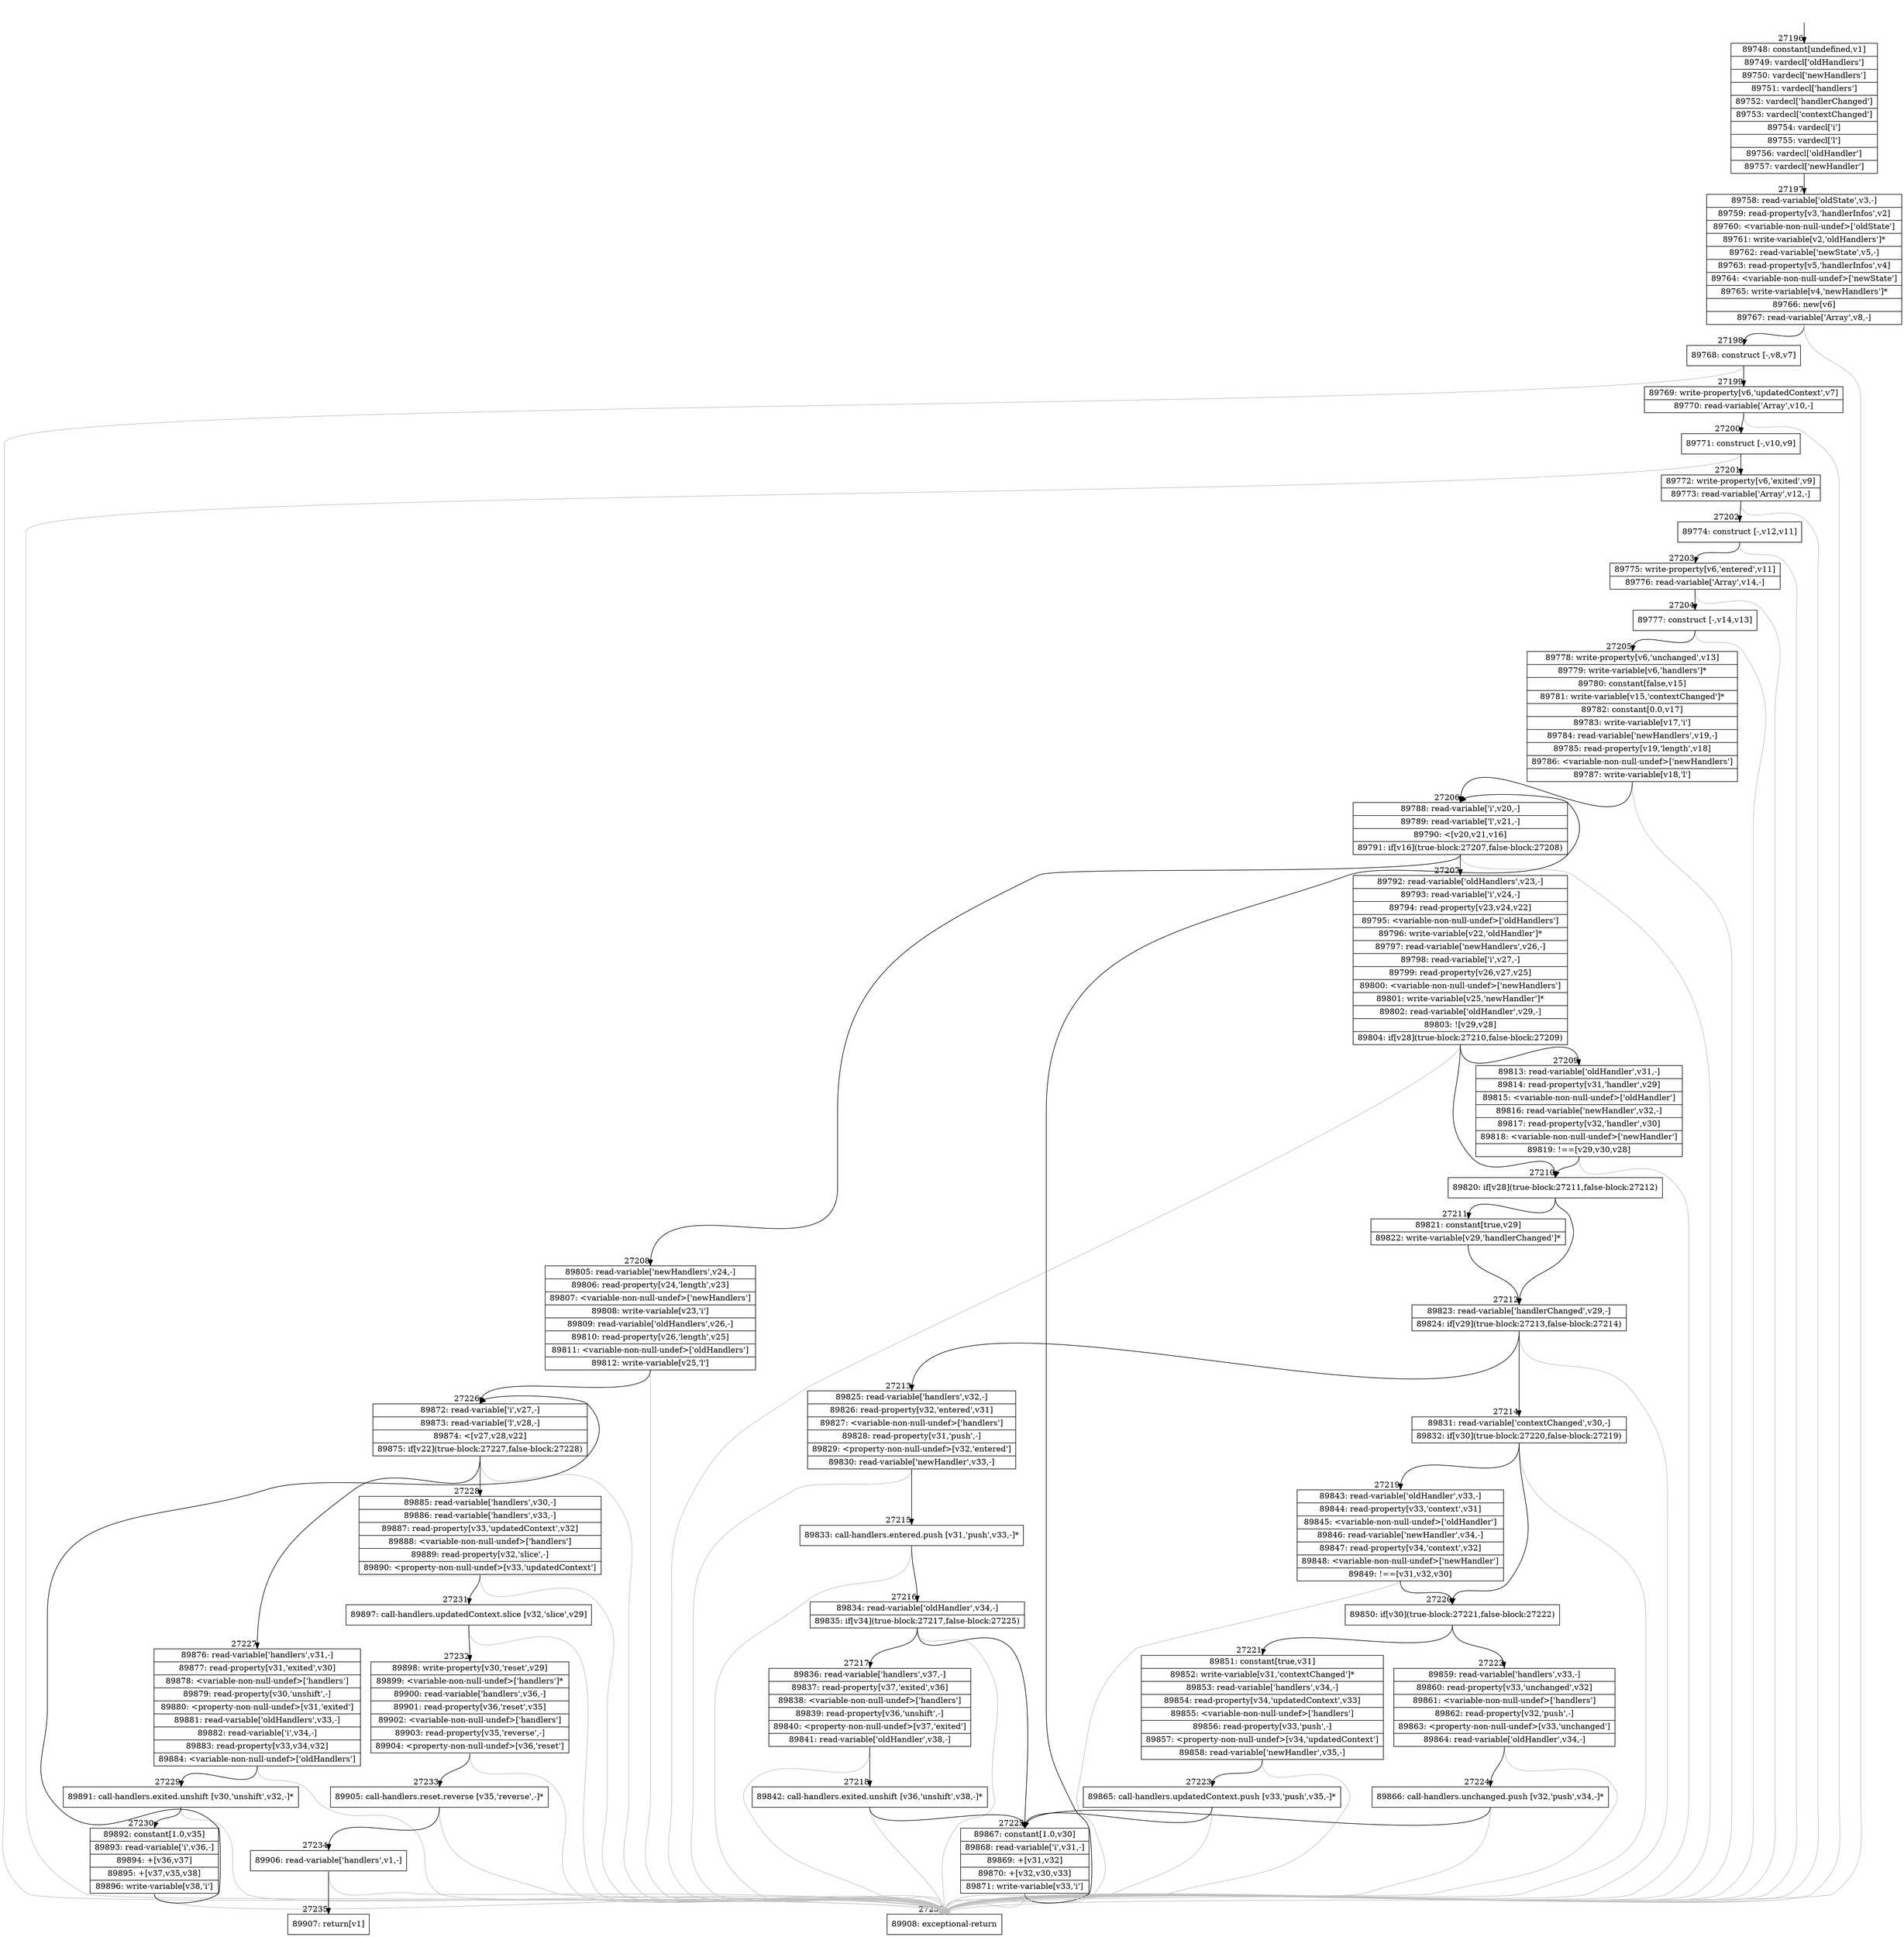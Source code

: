 digraph {
rankdir="TD"
BB_entry2384[shape=none,label=""];
BB_entry2384 -> BB27196 [tailport=s, headport=n, headlabel="    27196"]
BB27196 [shape=record label="{89748: constant[undefined,v1]|89749: vardecl['oldHandlers']|89750: vardecl['newHandlers']|89751: vardecl['handlers']|89752: vardecl['handlerChanged']|89753: vardecl['contextChanged']|89754: vardecl['i']|89755: vardecl['l']|89756: vardecl['oldHandler']|89757: vardecl['newHandler']}" ] 
BB27196 -> BB27197 [tailport=s, headport=n, headlabel="      27197"]
BB27197 [shape=record label="{89758: read-variable['oldState',v3,-]|89759: read-property[v3,'handlerInfos',v2]|89760: \<variable-non-null-undef\>['oldState']|89761: write-variable[v2,'oldHandlers']*|89762: read-variable['newState',v5,-]|89763: read-property[v5,'handlerInfos',v4]|89764: \<variable-non-null-undef\>['newState']|89765: write-variable[v4,'newHandlers']*|89766: new[v6]|89767: read-variable['Array',v8,-]}" ] 
BB27197 -> BB27198 [tailport=s, headport=n, headlabel="      27198"]
BB27197 -> BB27236 [tailport=s, headport=n, color=gray, headlabel="      27236"]
BB27198 [shape=record label="{89768: construct [-,v8,v7]}" ] 
BB27198 -> BB27199 [tailport=s, headport=n, headlabel="      27199"]
BB27198 -> BB27236 [tailport=s, headport=n, color=gray]
BB27199 [shape=record label="{89769: write-property[v6,'updatedContext',v7]|89770: read-variable['Array',v10,-]}" ] 
BB27199 -> BB27200 [tailport=s, headport=n, headlabel="      27200"]
BB27199 -> BB27236 [tailport=s, headport=n, color=gray]
BB27200 [shape=record label="{89771: construct [-,v10,v9]}" ] 
BB27200 -> BB27201 [tailport=s, headport=n, headlabel="      27201"]
BB27200 -> BB27236 [tailport=s, headport=n, color=gray]
BB27201 [shape=record label="{89772: write-property[v6,'exited',v9]|89773: read-variable['Array',v12,-]}" ] 
BB27201 -> BB27202 [tailport=s, headport=n, headlabel="      27202"]
BB27201 -> BB27236 [tailport=s, headport=n, color=gray]
BB27202 [shape=record label="{89774: construct [-,v12,v11]}" ] 
BB27202 -> BB27203 [tailport=s, headport=n, headlabel="      27203"]
BB27202 -> BB27236 [tailport=s, headport=n, color=gray]
BB27203 [shape=record label="{89775: write-property[v6,'entered',v11]|89776: read-variable['Array',v14,-]}" ] 
BB27203 -> BB27204 [tailport=s, headport=n, headlabel="      27204"]
BB27203 -> BB27236 [tailport=s, headport=n, color=gray]
BB27204 [shape=record label="{89777: construct [-,v14,v13]}" ] 
BB27204 -> BB27205 [tailport=s, headport=n, headlabel="      27205"]
BB27204 -> BB27236 [tailport=s, headport=n, color=gray]
BB27205 [shape=record label="{89778: write-property[v6,'unchanged',v13]|89779: write-variable[v6,'handlers']*|89780: constant[false,v15]|89781: write-variable[v15,'contextChanged']*|89782: constant[0.0,v17]|89783: write-variable[v17,'i']|89784: read-variable['newHandlers',v19,-]|89785: read-property[v19,'length',v18]|89786: \<variable-non-null-undef\>['newHandlers']|89787: write-variable[v18,'l']}" ] 
BB27205 -> BB27206 [tailport=s, headport=n, headlabel="      27206"]
BB27205 -> BB27236 [tailport=s, headport=n, color=gray]
BB27206 [shape=record label="{89788: read-variable['i',v20,-]|89789: read-variable['l',v21,-]|89790: \<[v20,v21,v16]|89791: if[v16](true-block:27207,false-block:27208)}" ] 
BB27206 -> BB27207 [tailport=s, headport=n, headlabel="      27207"]
BB27206 -> BB27208 [tailport=s, headport=n, headlabel="      27208"]
BB27206 -> BB27236 [tailport=s, headport=n, color=gray]
BB27207 [shape=record label="{89792: read-variable['oldHandlers',v23,-]|89793: read-variable['i',v24,-]|89794: read-property[v23,v24,v22]|89795: \<variable-non-null-undef\>['oldHandlers']|89796: write-variable[v22,'oldHandler']*|89797: read-variable['newHandlers',v26,-]|89798: read-variable['i',v27,-]|89799: read-property[v26,v27,v25]|89800: \<variable-non-null-undef\>['newHandlers']|89801: write-variable[v25,'newHandler']*|89802: read-variable['oldHandler',v29,-]|89803: ![v29,v28]|89804: if[v28](true-block:27210,false-block:27209)}" ] 
BB27207 -> BB27210 [tailport=s, headport=n, headlabel="      27210"]
BB27207 -> BB27209 [tailport=s, headport=n, headlabel="      27209"]
BB27207 -> BB27236 [tailport=s, headport=n, color=gray]
BB27208 [shape=record label="{89805: read-variable['newHandlers',v24,-]|89806: read-property[v24,'length',v23]|89807: \<variable-non-null-undef\>['newHandlers']|89808: write-variable[v23,'i']|89809: read-variable['oldHandlers',v26,-]|89810: read-property[v26,'length',v25]|89811: \<variable-non-null-undef\>['oldHandlers']|89812: write-variable[v25,'l']}" ] 
BB27208 -> BB27226 [tailport=s, headport=n, headlabel="      27226"]
BB27208 -> BB27236 [tailport=s, headport=n, color=gray]
BB27209 [shape=record label="{89813: read-variable['oldHandler',v31,-]|89814: read-property[v31,'handler',v29]|89815: \<variable-non-null-undef\>['oldHandler']|89816: read-variable['newHandler',v32,-]|89817: read-property[v32,'handler',v30]|89818: \<variable-non-null-undef\>['newHandler']|89819: !==[v29,v30,v28]}" ] 
BB27209 -> BB27210 [tailport=s, headport=n]
BB27209 -> BB27236 [tailport=s, headport=n, color=gray]
BB27210 [shape=record label="{89820: if[v28](true-block:27211,false-block:27212)}" ] 
BB27210 -> BB27211 [tailport=s, headport=n, headlabel="      27211"]
BB27210 -> BB27212 [tailport=s, headport=n, headlabel="      27212"]
BB27211 [shape=record label="{89821: constant[true,v29]|89822: write-variable[v29,'handlerChanged']*}" ] 
BB27211 -> BB27212 [tailport=s, headport=n]
BB27212 [shape=record label="{89823: read-variable['handlerChanged',v29,-]|89824: if[v29](true-block:27213,false-block:27214)}" ] 
BB27212 -> BB27213 [tailport=s, headport=n, headlabel="      27213"]
BB27212 -> BB27214 [tailport=s, headport=n, headlabel="      27214"]
BB27212 -> BB27236 [tailport=s, headport=n, color=gray]
BB27213 [shape=record label="{89825: read-variable['handlers',v32,-]|89826: read-property[v32,'entered',v31]|89827: \<variable-non-null-undef\>['handlers']|89828: read-property[v31,'push',-]|89829: \<property-non-null-undef\>[v32,'entered']|89830: read-variable['newHandler',v33,-]}" ] 
BB27213 -> BB27215 [tailport=s, headport=n, headlabel="      27215"]
BB27213 -> BB27236 [tailport=s, headport=n, color=gray]
BB27214 [shape=record label="{89831: read-variable['contextChanged',v30,-]|89832: if[v30](true-block:27220,false-block:27219)}" ] 
BB27214 -> BB27220 [tailport=s, headport=n, headlabel="      27220"]
BB27214 -> BB27219 [tailport=s, headport=n, headlabel="      27219"]
BB27214 -> BB27236 [tailport=s, headport=n, color=gray]
BB27215 [shape=record label="{89833: call-handlers.entered.push [v31,'push',v33,-]*}" ] 
BB27215 -> BB27216 [tailport=s, headport=n, headlabel="      27216"]
BB27215 -> BB27236 [tailport=s, headport=n, color=gray]
BB27216 [shape=record label="{89834: read-variable['oldHandler',v34,-]|89835: if[v34](true-block:27217,false-block:27225)}" ] 
BB27216 -> BB27217 [tailport=s, headport=n, headlabel="      27217"]
BB27216 -> BB27225 [tailport=s, headport=n, headlabel="      27225"]
BB27216 -> BB27236 [tailport=s, headport=n, color=gray]
BB27217 [shape=record label="{89836: read-variable['handlers',v37,-]|89837: read-property[v37,'exited',v36]|89838: \<variable-non-null-undef\>['handlers']|89839: read-property[v36,'unshift',-]|89840: \<property-non-null-undef\>[v37,'exited']|89841: read-variable['oldHandler',v38,-]}" ] 
BB27217 -> BB27218 [tailport=s, headport=n, headlabel="      27218"]
BB27217 -> BB27236 [tailport=s, headport=n, color=gray]
BB27218 [shape=record label="{89842: call-handlers.exited.unshift [v36,'unshift',v38,-]*}" ] 
BB27218 -> BB27225 [tailport=s, headport=n]
BB27218 -> BB27236 [tailport=s, headport=n, color=gray]
BB27219 [shape=record label="{89843: read-variable['oldHandler',v33,-]|89844: read-property[v33,'context',v31]|89845: \<variable-non-null-undef\>['oldHandler']|89846: read-variable['newHandler',v34,-]|89847: read-property[v34,'context',v32]|89848: \<variable-non-null-undef\>['newHandler']|89849: !==[v31,v32,v30]}" ] 
BB27219 -> BB27220 [tailport=s, headport=n]
BB27219 -> BB27236 [tailport=s, headport=n, color=gray]
BB27220 [shape=record label="{89850: if[v30](true-block:27221,false-block:27222)}" ] 
BB27220 -> BB27221 [tailport=s, headport=n, headlabel="      27221"]
BB27220 -> BB27222 [tailport=s, headport=n, headlabel="      27222"]
BB27221 [shape=record label="{89851: constant[true,v31]|89852: write-variable[v31,'contextChanged']*|89853: read-variable['handlers',v34,-]|89854: read-property[v34,'updatedContext',v33]|89855: \<variable-non-null-undef\>['handlers']|89856: read-property[v33,'push',-]|89857: \<property-non-null-undef\>[v34,'updatedContext']|89858: read-variable['newHandler',v35,-]}" ] 
BB27221 -> BB27223 [tailport=s, headport=n, headlabel="      27223"]
BB27221 -> BB27236 [tailport=s, headport=n, color=gray]
BB27222 [shape=record label="{89859: read-variable['handlers',v33,-]|89860: read-property[v33,'unchanged',v32]|89861: \<variable-non-null-undef\>['handlers']|89862: read-property[v32,'push',-]|89863: \<property-non-null-undef\>[v33,'unchanged']|89864: read-variable['oldHandler',v34,-]}" ] 
BB27222 -> BB27224 [tailport=s, headport=n, headlabel="      27224"]
BB27222 -> BB27236 [tailport=s, headport=n, color=gray]
BB27223 [shape=record label="{89865: call-handlers.updatedContext.push [v33,'push',v35,-]*}" ] 
BB27223 -> BB27225 [tailport=s, headport=n]
BB27223 -> BB27236 [tailport=s, headport=n, color=gray]
BB27224 [shape=record label="{89866: call-handlers.unchanged.push [v32,'push',v34,-]*}" ] 
BB27224 -> BB27225 [tailport=s, headport=n]
BB27224 -> BB27236 [tailport=s, headport=n, color=gray]
BB27225 [shape=record label="{89867: constant[1.0,v30]|89868: read-variable['i',v31,-]|89869: +[v31,v32]|89870: +[v32,v30,v33]|89871: write-variable[v33,'i']}" ] 
BB27225 -> BB27206 [tailport=s, headport=n]
BB27225 -> BB27236 [tailport=s, headport=n, color=gray]
BB27226 [shape=record label="{89872: read-variable['i',v27,-]|89873: read-variable['l',v28,-]|89874: \<[v27,v28,v22]|89875: if[v22](true-block:27227,false-block:27228)}" ] 
BB27226 -> BB27227 [tailport=s, headport=n, headlabel="      27227"]
BB27226 -> BB27228 [tailport=s, headport=n, headlabel="      27228"]
BB27226 -> BB27236 [tailport=s, headport=n, color=gray]
BB27227 [shape=record label="{89876: read-variable['handlers',v31,-]|89877: read-property[v31,'exited',v30]|89878: \<variable-non-null-undef\>['handlers']|89879: read-property[v30,'unshift',-]|89880: \<property-non-null-undef\>[v31,'exited']|89881: read-variable['oldHandlers',v33,-]|89882: read-variable['i',v34,-]|89883: read-property[v33,v34,v32]|89884: \<variable-non-null-undef\>['oldHandlers']}" ] 
BB27227 -> BB27229 [tailport=s, headport=n, headlabel="      27229"]
BB27227 -> BB27236 [tailport=s, headport=n, color=gray]
BB27228 [shape=record label="{89885: read-variable['handlers',v30,-]|89886: read-variable['handlers',v33,-]|89887: read-property[v33,'updatedContext',v32]|89888: \<variable-non-null-undef\>['handlers']|89889: read-property[v32,'slice',-]|89890: \<property-non-null-undef\>[v33,'updatedContext']}" ] 
BB27228 -> BB27231 [tailport=s, headport=n, headlabel="      27231"]
BB27228 -> BB27236 [tailport=s, headport=n, color=gray]
BB27229 [shape=record label="{89891: call-handlers.exited.unshift [v30,'unshift',v32,-]*}" ] 
BB27229 -> BB27230 [tailport=s, headport=n, headlabel="      27230"]
BB27229 -> BB27236 [tailport=s, headport=n, color=gray]
BB27230 [shape=record label="{89892: constant[1.0,v35]|89893: read-variable['i',v36,-]|89894: +[v36,v37]|89895: +[v37,v35,v38]|89896: write-variable[v38,'i']}" ] 
BB27230 -> BB27226 [tailport=s, headport=n]
BB27230 -> BB27236 [tailport=s, headport=n, color=gray]
BB27231 [shape=record label="{89897: call-handlers.updatedContext.slice [v32,'slice',v29]}" ] 
BB27231 -> BB27232 [tailport=s, headport=n, headlabel="      27232"]
BB27231 -> BB27236 [tailport=s, headport=n, color=gray]
BB27232 [shape=record label="{89898: write-property[v30,'reset',v29]|89899: \<variable-non-null-undef\>['handlers']*|89900: read-variable['handlers',v36,-]|89901: read-property[v36,'reset',v35]|89902: \<variable-non-null-undef\>['handlers']|89903: read-property[v35,'reverse',-]|89904: \<property-non-null-undef\>[v36,'reset']}" ] 
BB27232 -> BB27233 [tailport=s, headport=n, headlabel="      27233"]
BB27232 -> BB27236 [tailport=s, headport=n, color=gray]
BB27233 [shape=record label="{89905: call-handlers.reset.reverse [v35,'reverse',-]*}" ] 
BB27233 -> BB27234 [tailport=s, headport=n, headlabel="      27234"]
BB27233 -> BB27236 [tailport=s, headport=n, color=gray]
BB27234 [shape=record label="{89906: read-variable['handlers',v1,-]}" ] 
BB27234 -> BB27235 [tailport=s, headport=n, headlabel="      27235"]
BB27234 -> BB27236 [tailport=s, headport=n, color=gray]
BB27235 [shape=record label="{89907: return[v1]}" ] 
BB27236 [shape=record label="{89908: exceptional-return}" ] 
//#$~ 49060
}
